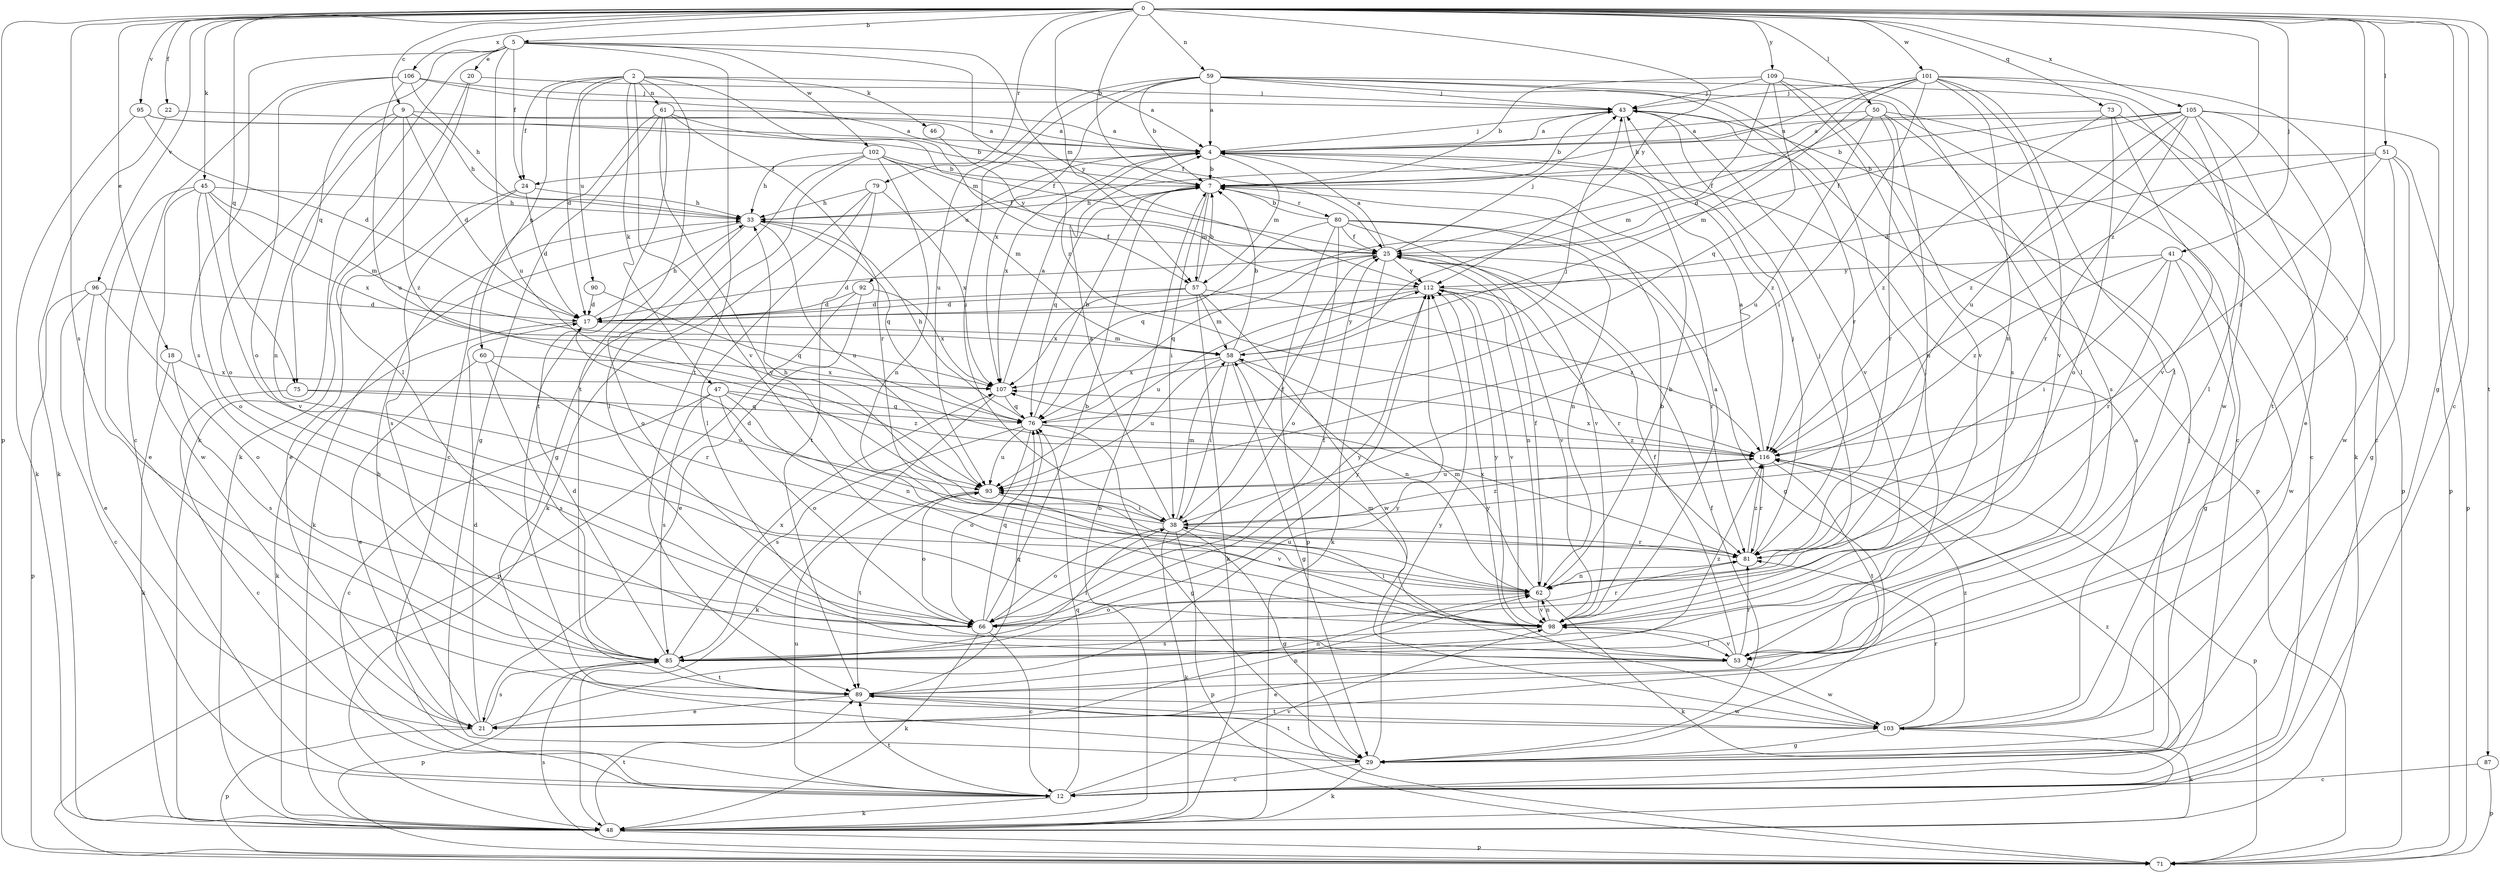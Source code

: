 strict digraph  {
0;
2;
4;
5;
7;
9;
12;
17;
18;
20;
21;
22;
24;
25;
29;
33;
38;
41;
43;
45;
46;
47;
48;
50;
51;
53;
57;
58;
59;
60;
61;
62;
66;
71;
73;
75;
76;
79;
80;
81;
85;
87;
89;
90;
92;
93;
95;
96;
98;
101;
102;
103;
105;
106;
107;
109;
112;
116;
0 -> 5  [label=b];
0 -> 7  [label=b];
0 -> 9  [label=c];
0 -> 12  [label=c];
0 -> 18  [label=e];
0 -> 22  [label=f];
0 -> 29  [label=g];
0 -> 41  [label=j];
0 -> 45  [label=k];
0 -> 50  [label=l];
0 -> 51  [label=l];
0 -> 53  [label=l];
0 -> 57  [label=m];
0 -> 59  [label=n];
0 -> 71  [label=p];
0 -> 73  [label=q];
0 -> 75  [label=q];
0 -> 79  [label=r];
0 -> 85  [label=s];
0 -> 87  [label=t];
0 -> 95  [label=v];
0 -> 96  [label=v];
0 -> 101  [label=w];
0 -> 105  [label=x];
0 -> 106  [label=x];
0 -> 109  [label=y];
0 -> 112  [label=y];
0 -> 116  [label=z];
2 -> 4  [label=a];
2 -> 17  [label=d];
2 -> 24  [label=f];
2 -> 46  [label=k];
2 -> 47  [label=k];
2 -> 57  [label=m];
2 -> 60  [label=n];
2 -> 61  [label=n];
2 -> 89  [label=t];
2 -> 90  [label=u];
2 -> 98  [label=v];
4 -> 7  [label=b];
4 -> 24  [label=f];
4 -> 43  [label=j];
4 -> 57  [label=m];
4 -> 92  [label=u];
4 -> 107  [label=x];
5 -> 20  [label=e];
5 -> 24  [label=f];
5 -> 48  [label=k];
5 -> 75  [label=q];
5 -> 85  [label=s];
5 -> 89  [label=t];
5 -> 93  [label=u];
5 -> 102  [label=w];
5 -> 112  [label=y];
5 -> 116  [label=z];
7 -> 33  [label=h];
7 -> 38  [label=i];
7 -> 57  [label=m];
7 -> 76  [label=q];
7 -> 80  [label=r];
9 -> 4  [label=a];
9 -> 17  [label=d];
9 -> 33  [label=h];
9 -> 62  [label=n];
9 -> 66  [label=o];
9 -> 116  [label=z];
12 -> 48  [label=k];
12 -> 76  [label=q];
12 -> 89  [label=t];
12 -> 93  [label=u];
12 -> 98  [label=v];
12 -> 116  [label=z];
17 -> 33  [label=h];
17 -> 48  [label=k];
17 -> 58  [label=m];
18 -> 48  [label=k];
18 -> 85  [label=s];
18 -> 107  [label=x];
20 -> 43  [label=j];
20 -> 48  [label=k];
20 -> 53  [label=l];
21 -> 17  [label=d];
21 -> 33  [label=h];
21 -> 62  [label=n];
21 -> 71  [label=p];
21 -> 85  [label=s];
21 -> 112  [label=y];
22 -> 4  [label=a];
22 -> 48  [label=k];
24 -> 17  [label=d];
24 -> 21  [label=e];
24 -> 33  [label=h];
24 -> 85  [label=s];
25 -> 4  [label=a];
25 -> 17  [label=d];
25 -> 43  [label=j];
25 -> 48  [label=k];
25 -> 76  [label=q];
25 -> 81  [label=r];
25 -> 98  [label=v];
25 -> 112  [label=y];
29 -> 12  [label=c];
29 -> 25  [label=f];
29 -> 43  [label=j];
29 -> 48  [label=k];
29 -> 89  [label=t];
29 -> 112  [label=y];
33 -> 25  [label=f];
33 -> 48  [label=k];
33 -> 66  [label=o];
33 -> 76  [label=q];
33 -> 93  [label=u];
38 -> 4  [label=a];
38 -> 17  [label=d];
38 -> 25  [label=f];
38 -> 29  [label=g];
38 -> 33  [label=h];
38 -> 48  [label=k];
38 -> 58  [label=m];
38 -> 66  [label=o];
38 -> 71  [label=p];
38 -> 81  [label=r];
38 -> 116  [label=z];
41 -> 29  [label=g];
41 -> 38  [label=i];
41 -> 81  [label=r];
41 -> 103  [label=w];
41 -> 112  [label=y];
41 -> 116  [label=z];
43 -> 4  [label=a];
43 -> 7  [label=b];
43 -> 71  [label=p];
43 -> 98  [label=v];
43 -> 116  [label=z];
45 -> 21  [label=e];
45 -> 33  [label=h];
45 -> 58  [label=m];
45 -> 66  [label=o];
45 -> 98  [label=v];
45 -> 103  [label=w];
45 -> 107  [label=x];
46 -> 112  [label=y];
47 -> 12  [label=c];
47 -> 62  [label=n];
47 -> 66  [label=o];
47 -> 76  [label=q];
47 -> 85  [label=s];
47 -> 116  [label=z];
48 -> 7  [label=b];
48 -> 71  [label=p];
48 -> 89  [label=t];
50 -> 4  [label=a];
50 -> 12  [label=c];
50 -> 25  [label=f];
50 -> 62  [label=n];
50 -> 81  [label=r];
50 -> 85  [label=s];
50 -> 93  [label=u];
51 -> 7  [label=b];
51 -> 17  [label=d];
51 -> 29  [label=g];
51 -> 71  [label=p];
51 -> 103  [label=w];
51 -> 116  [label=z];
53 -> 21  [label=e];
53 -> 25  [label=f];
53 -> 58  [label=m];
53 -> 81  [label=r];
53 -> 98  [label=v];
53 -> 103  [label=w];
57 -> 7  [label=b];
57 -> 17  [label=d];
57 -> 48  [label=k];
57 -> 58  [label=m];
57 -> 103  [label=w];
57 -> 107  [label=x];
57 -> 116  [label=z];
58 -> 7  [label=b];
58 -> 29  [label=g];
58 -> 38  [label=i];
58 -> 62  [label=n];
58 -> 93  [label=u];
58 -> 107  [label=x];
58 -> 112  [label=y];
59 -> 4  [label=a];
59 -> 7  [label=b];
59 -> 12  [label=c];
59 -> 38  [label=i];
59 -> 43  [label=j];
59 -> 48  [label=k];
59 -> 53  [label=l];
59 -> 81  [label=r];
59 -> 93  [label=u];
59 -> 107  [label=x];
60 -> 21  [label=e];
60 -> 81  [label=r];
60 -> 85  [label=s];
60 -> 107  [label=x];
61 -> 4  [label=a];
61 -> 12  [label=c];
61 -> 25  [label=f];
61 -> 29  [label=g];
61 -> 81  [label=r];
61 -> 89  [label=t];
61 -> 98  [label=v];
62 -> 7  [label=b];
62 -> 25  [label=f];
62 -> 43  [label=j];
62 -> 48  [label=k];
62 -> 58  [label=m];
62 -> 66  [label=o];
62 -> 93  [label=u];
62 -> 98  [label=v];
66 -> 7  [label=b];
66 -> 12  [label=c];
66 -> 25  [label=f];
66 -> 48  [label=k];
66 -> 76  [label=q];
66 -> 81  [label=r];
66 -> 112  [label=y];
71 -> 85  [label=s];
73 -> 4  [label=a];
73 -> 66  [label=o];
73 -> 71  [label=p];
73 -> 98  [label=v];
73 -> 116  [label=z];
75 -> 12  [label=c];
75 -> 76  [label=q];
75 -> 93  [label=u];
76 -> 7  [label=b];
76 -> 29  [label=g];
76 -> 33  [label=h];
76 -> 43  [label=j];
76 -> 66  [label=o];
76 -> 85  [label=s];
76 -> 93  [label=u];
76 -> 116  [label=z];
79 -> 33  [label=h];
79 -> 48  [label=k];
79 -> 53  [label=l];
79 -> 89  [label=t];
79 -> 107  [label=x];
80 -> 7  [label=b];
80 -> 25  [label=f];
80 -> 29  [label=g];
80 -> 62  [label=n];
80 -> 66  [label=o];
80 -> 71  [label=p];
80 -> 76  [label=q];
80 -> 98  [label=v];
81 -> 43  [label=j];
81 -> 62  [label=n];
81 -> 107  [label=x];
81 -> 116  [label=z];
85 -> 17  [label=d];
85 -> 38  [label=i];
85 -> 71  [label=p];
85 -> 89  [label=t];
85 -> 107  [label=x];
85 -> 112  [label=y];
85 -> 116  [label=z];
87 -> 12  [label=c];
87 -> 71  [label=p];
89 -> 21  [label=e];
89 -> 62  [label=n];
89 -> 76  [label=q];
89 -> 103  [label=w];
90 -> 17  [label=d];
90 -> 76  [label=q];
92 -> 17  [label=d];
92 -> 21  [label=e];
92 -> 71  [label=p];
92 -> 107  [label=x];
93 -> 38  [label=i];
93 -> 66  [label=o];
93 -> 89  [label=t];
93 -> 98  [label=v];
95 -> 4  [label=a];
95 -> 7  [label=b];
95 -> 17  [label=d];
95 -> 48  [label=k];
96 -> 12  [label=c];
96 -> 17  [label=d];
96 -> 21  [label=e];
96 -> 66  [label=o];
96 -> 71  [label=p];
98 -> 4  [label=a];
98 -> 7  [label=b];
98 -> 38  [label=i];
98 -> 53  [label=l];
98 -> 62  [label=n];
98 -> 85  [label=s];
98 -> 112  [label=y];
101 -> 12  [label=c];
101 -> 17  [label=d];
101 -> 33  [label=h];
101 -> 38  [label=i];
101 -> 43  [label=j];
101 -> 53  [label=l];
101 -> 58  [label=m];
101 -> 62  [label=n];
101 -> 98  [label=v];
101 -> 103  [label=w];
102 -> 7  [label=b];
102 -> 25  [label=f];
102 -> 29  [label=g];
102 -> 33  [label=h];
102 -> 53  [label=l];
102 -> 58  [label=m];
102 -> 62  [label=n];
103 -> 4  [label=a];
103 -> 29  [label=g];
103 -> 48  [label=k];
103 -> 81  [label=r];
103 -> 89  [label=t];
103 -> 112  [label=y];
103 -> 116  [label=z];
105 -> 4  [label=a];
105 -> 7  [label=b];
105 -> 21  [label=e];
105 -> 25  [label=f];
105 -> 53  [label=l];
105 -> 71  [label=p];
105 -> 81  [label=r];
105 -> 89  [label=t];
105 -> 93  [label=u];
105 -> 116  [label=z];
106 -> 12  [label=c];
106 -> 25  [label=f];
106 -> 33  [label=h];
106 -> 43  [label=j];
106 -> 66  [label=o];
106 -> 93  [label=u];
107 -> 4  [label=a];
107 -> 48  [label=k];
107 -> 76  [label=q];
109 -> 7  [label=b];
109 -> 43  [label=j];
109 -> 53  [label=l];
109 -> 58  [label=m];
109 -> 76  [label=q];
109 -> 85  [label=s];
109 -> 98  [label=v];
112 -> 17  [label=d];
112 -> 62  [label=n];
112 -> 81  [label=r];
112 -> 93  [label=u];
112 -> 98  [label=v];
116 -> 4  [label=a];
116 -> 71  [label=p];
116 -> 81  [label=r];
116 -> 89  [label=t];
116 -> 93  [label=u];
116 -> 107  [label=x];
}

